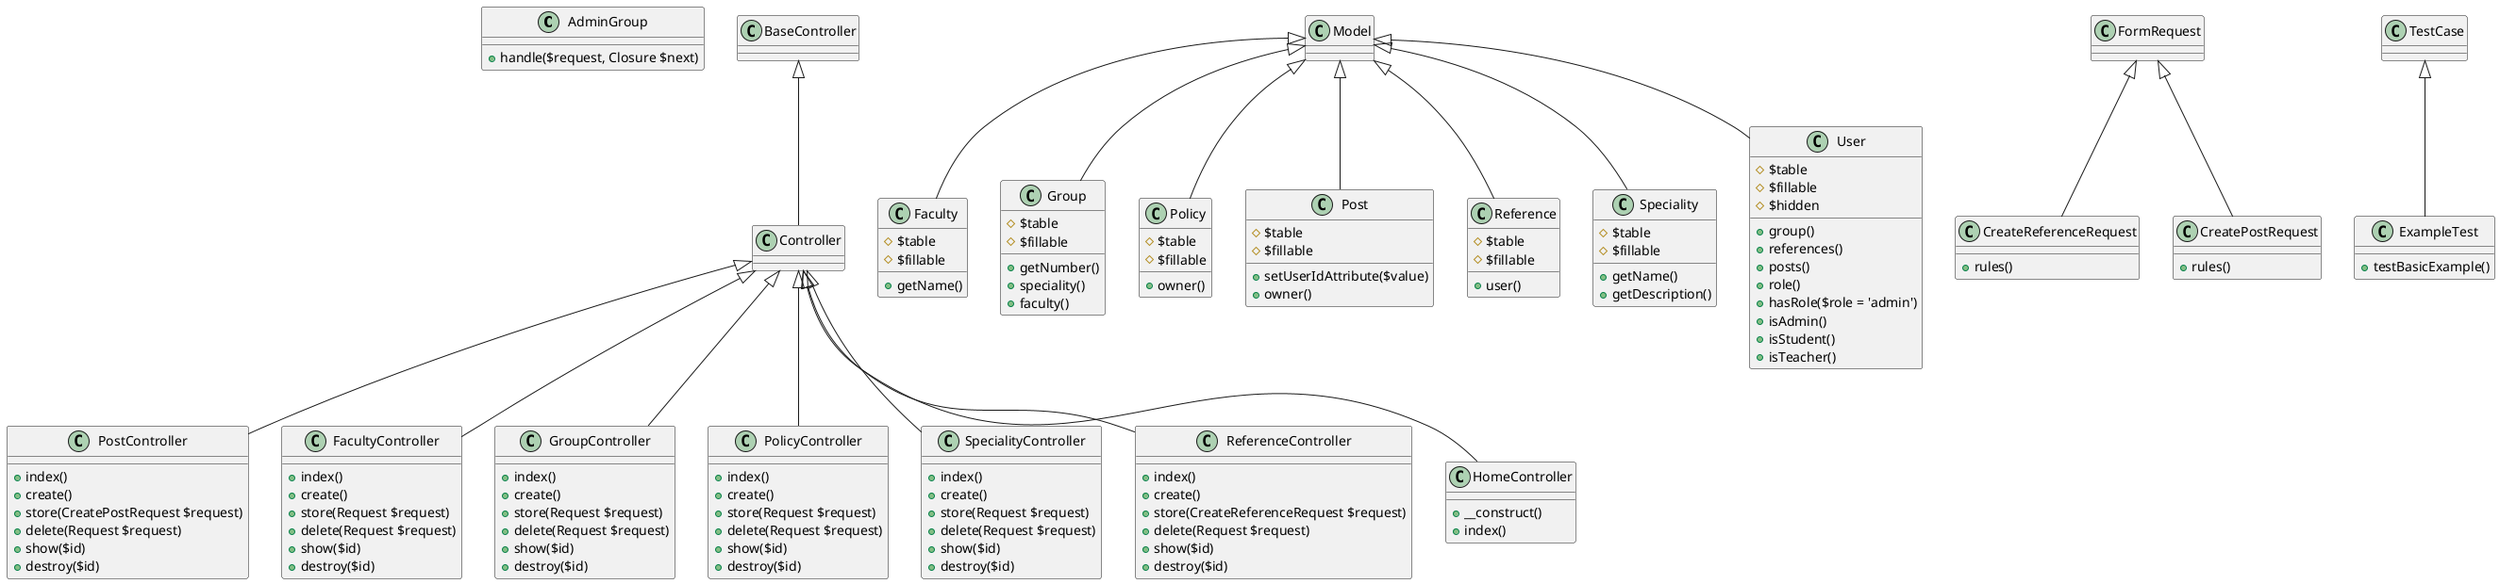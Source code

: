 @startuml
class AdminGroup{
+handle($request, Closure $next)
}
class PostController extends Controller{
+index()
+create()
+store(CreatePostRequest $request)
+delete(Request $request)
+show($id)
+destroy($id)
}

class FacultyController extends Controller{
+index()
+create()
+store(Request $request)
+delete(Request $request)
+show($id)
+destroy($id)
}

class GroupController extends Controller{
+index()
+create()
+store(Request $request)
+delete(Request $request)
+show($id)
+destroy($id)
}

class PolicyController extends Controller{
+index()
+create()
+store(Request $request)
+delete(Request $request)
+show($id)
+destroy($id)
}

class SpecialityController extends Controller{
+index()
+create()
+store(Request $request)
+delete(Request $request)
+show($id)
+destroy($id)
}

class ReferenceController extends Controller{
+index()
+create()
+store(CreateReferenceRequest $request)
+delete(Request $request)
+show($id)
+destroy($id)
}

class Controller extends BaseController

class HomeController extends Controller {
+__construct()
+index()
}



class Faculty extends Model{
#$table
#$fillable
+getName()
}
class Group extends Model{
#$table
#$fillable
+getNumber()
+speciality()
+faculty()
}

class Policy extends Model{
#$table
#$fillable
+owner()
}

class Post extends Model{
#$table
#$fillable
+setUserIdAttribute($value)
+owner()
}

class Reference extends Model{
#$table
#$fillable
+user()
}

class Speciality extends Model{
#$table
#$fillable
+getName()
+getDescription()
}

class User extends Model{
#$table
#$fillable
#$hidden
+group()
+references()
+posts()
+role()
+hasRole($role = 'admin')
+isAdmin()
+isStudent()
+isTeacher()
}


class CreateReferenceRequest extends FormRequest{
+rules()
}

class CreatePostRequest extends FormRequest{
+rules()
}


class ExampleTest extends TestCase{
+testBasicExample()
}
@enduml